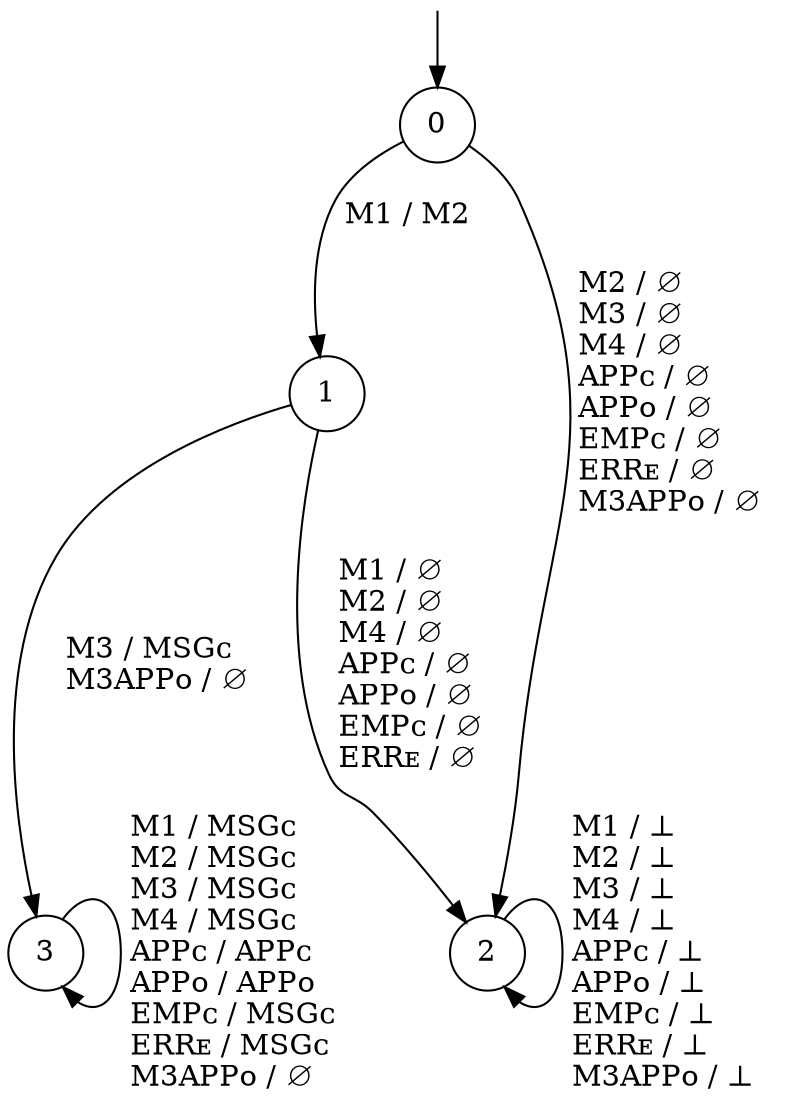 digraph g {

	s0 [label="0", shape="circle"];
	s1 [label="1", shape="circle"];
	s2 [label="2", shape="circle"];
	s3 [label="3", shape="circle"];
	s0 -> s1  [label=" M1 / M2     "];
	s0 -> s2  [label=" M2 / ∅\l M3 / ∅\l M4 / ∅\l APPᴄ / ∅\l APPᴏ / ∅\l EMPᴄ / ∅\l ERRᴇ / ∅\l M3APPᴏ / ∅     "];
	s1 -> s2  [label=" M1 / ∅\l M2 / ∅\l M4 / ∅\l APPᴄ / ∅\l APPᴏ / ∅\l EMPᴄ / ∅\l ERRᴇ / ∅     "];
	s1 -> s3  [label=" M3 / MSGᴄ\l M3APPᴏ / ∅     "];
	s2 -> s2  [label=" M1 / ⊥\l M2 / ⊥\l M3 / ⊥\l M4 / ⊥\l APPᴄ / ⊥\l APPᴏ / ⊥\l EMPᴄ / ⊥\l ERRᴇ / ⊥\l M3APPᴏ / ⊥     "];
	s3 -> s3  [label=" M1 / MSGᴄ\l M2 / MSGᴄ\l M3 / MSGᴄ\l M4 / MSGᴄ\l APPᴄ / APPᴄ\l APPᴏ / APPᴏ\l EMPᴄ / MSGᴄ\l ERRᴇ / MSGᴄ\l M3APPᴏ / ∅     "];

__start0 [height="0", label="", shape="none", width="0"];
__start0 -> s0;

}
